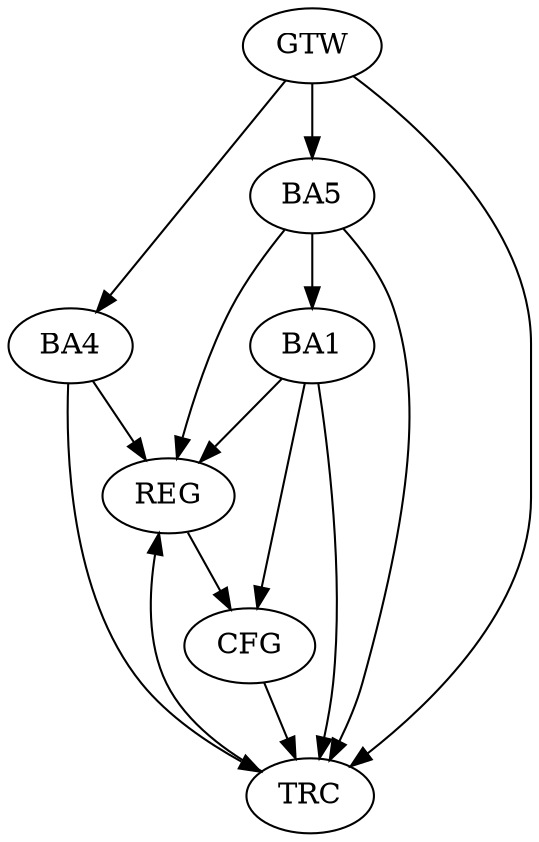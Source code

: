 strict digraph G {
  BA1 [ label="BA1" ];
  BA4 [ label="BA4" ];
  BA5 [ label="BA5" ];
  GTW [ label="GTW" ];
  REG [ label="REG" ];
  CFG [ label="CFG" ];
  TRC [ label="TRC" ];
  BA5 -> BA1;
  GTW -> BA4;
  GTW -> BA5;
  BA1 -> REG;
  BA4 -> REG;
  BA5 -> REG;
  BA1 -> CFG;
  REG -> CFG;
  BA1 -> TRC;
  BA4 -> TRC;
  BA5 -> TRC;
  GTW -> TRC;
  CFG -> TRC;
  TRC -> REG;
}
